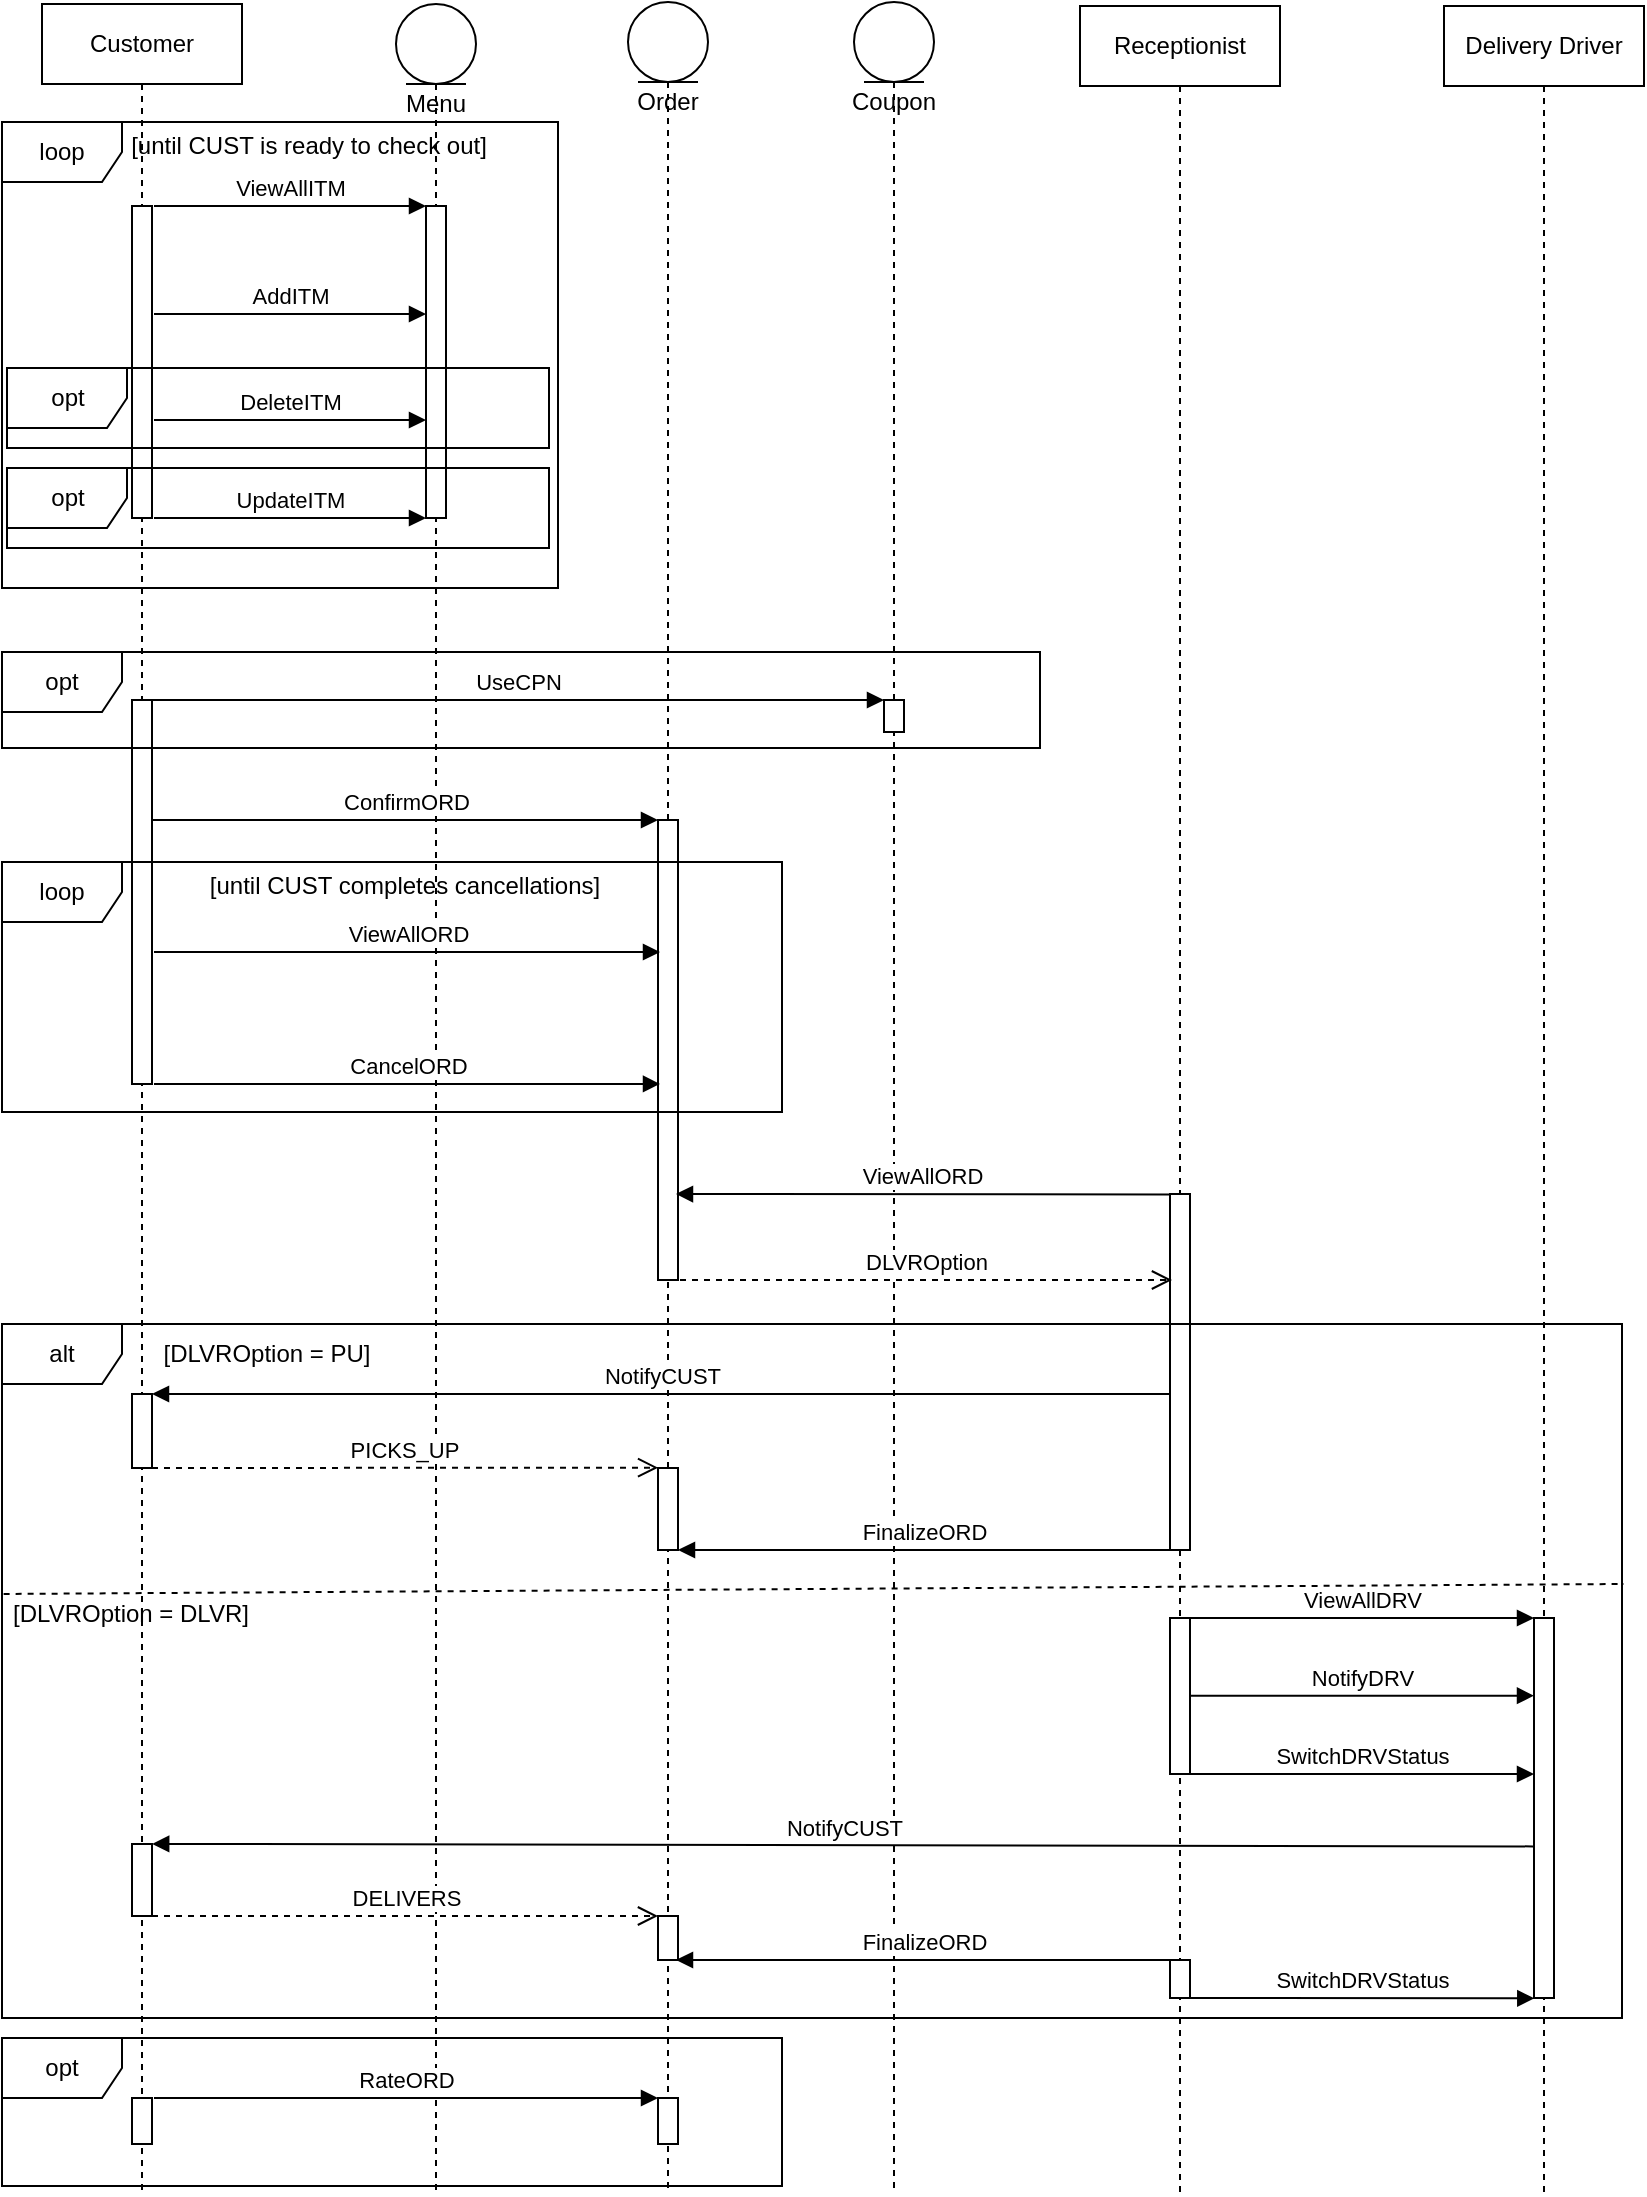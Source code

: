 <mxfile version="17.2.5" type="github">
  <diagram id="kgpKYQtTHZ0yAKxKKP6v" name="Page-1">
    <mxGraphModel dx="2022" dy="747" grid="0" gridSize="10" guides="1" tooltips="1" connect="1" arrows="1" fold="1" page="1" pageScale="1" pageWidth="850" pageHeight="1100" math="0" shadow="0">
      <root>
        <mxCell id="0" />
        <mxCell id="1" parent="0" />
        <mxCell id="ydbiIihksrAPeCNRWMHY-1" value="Customer" style="shape=umlLifeline;perimeter=lifelinePerimeter;whiteSpace=wrap;html=1;container=1;collapsible=0;recursiveResize=0;outlineConnect=0;" vertex="1" parent="1">
          <mxGeometry x="25" y="5" width="100" height="1094" as="geometry" />
        </mxCell>
        <mxCell id="ydbiIihksrAPeCNRWMHY-10" value="" style="html=1;points=[];perimeter=orthogonalPerimeter;" vertex="1" parent="ydbiIihksrAPeCNRWMHY-1">
          <mxGeometry x="45" y="101" width="10" height="156" as="geometry" />
        </mxCell>
        <mxCell id="ydbiIihksrAPeCNRWMHY-21" value="" style="html=1;points=[];perimeter=orthogonalPerimeter;" vertex="1" parent="ydbiIihksrAPeCNRWMHY-1">
          <mxGeometry x="45" y="348" width="10" height="192" as="geometry" />
        </mxCell>
        <mxCell id="ydbiIihksrAPeCNRWMHY-2" value="Receptionist" style="shape=umlLifeline;perimeter=lifelinePerimeter;whiteSpace=wrap;html=1;container=1;collapsible=0;recursiveResize=0;outlineConnect=0;" vertex="1" parent="1">
          <mxGeometry x="544" y="6" width="100" height="1094" as="geometry" />
        </mxCell>
        <mxCell id="ydbiIihksrAPeCNRWMHY-37" value="" style="html=1;points=[];perimeter=orthogonalPerimeter;" vertex="1" parent="ydbiIihksrAPeCNRWMHY-2">
          <mxGeometry x="45" y="594" width="10" height="178" as="geometry" />
        </mxCell>
        <mxCell id="ydbiIihksrAPeCNRWMHY-77" value="" style="html=1;points=[];perimeter=orthogonalPerimeter;" vertex="1" parent="ydbiIihksrAPeCNRWMHY-2">
          <mxGeometry x="45" y="977" width="10" height="19" as="geometry" />
        </mxCell>
        <mxCell id="ydbiIihksrAPeCNRWMHY-80" value="SwitchDRVStatus" style="html=1;verticalAlign=bottom;endArrow=block;rounded=0;entryX=0.014;entryY=1.009;entryDx=0;entryDy=0;entryPerimeter=0;" edge="1" parent="ydbiIihksrAPeCNRWMHY-2">
          <mxGeometry width="80" relative="1" as="geometry">
            <mxPoint x="55" y="996" as="sourcePoint" />
            <mxPoint x="227.14" y="996.171" as="targetPoint" />
          </mxGeometry>
        </mxCell>
        <mxCell id="ydbiIihksrAPeCNRWMHY-3" value="Delivery Driver" style="shape=umlLifeline;perimeter=lifelinePerimeter;whiteSpace=wrap;html=1;container=1;collapsible=0;recursiveResize=0;outlineConnect=0;" vertex="1" parent="1">
          <mxGeometry x="726" y="6" width="100" height="1093" as="geometry" />
        </mxCell>
        <mxCell id="ydbiIihksrAPeCNRWMHY-5" value="Menu" style="shape=umlLifeline;participant=umlEntity;perimeter=lifelinePerimeter;whiteSpace=wrap;html=1;container=1;collapsible=0;recursiveResize=0;verticalAlign=top;spacingTop=36;outlineConnect=0;" vertex="1" parent="1">
          <mxGeometry x="202" y="5" width="40" height="1094" as="geometry" />
        </mxCell>
        <mxCell id="ydbiIihksrAPeCNRWMHY-12" value="" style="html=1;points=[];perimeter=orthogonalPerimeter;" vertex="1" parent="ydbiIihksrAPeCNRWMHY-5">
          <mxGeometry x="15" y="101" width="10" height="156" as="geometry" />
        </mxCell>
        <mxCell id="ydbiIihksrAPeCNRWMHY-6" value="Coupon" style="shape=umlLifeline;participant=umlEntity;perimeter=lifelinePerimeter;whiteSpace=wrap;html=1;container=1;collapsible=0;recursiveResize=0;verticalAlign=top;spacingTop=36;outlineConnect=0;" vertex="1" parent="1">
          <mxGeometry x="431" y="4" width="40" height="1096" as="geometry" />
        </mxCell>
        <mxCell id="ydbiIihksrAPeCNRWMHY-22" value="" style="html=1;points=[];perimeter=orthogonalPerimeter;" vertex="1" parent="ydbiIihksrAPeCNRWMHY-6">
          <mxGeometry x="15" y="349" width="10" height="16" as="geometry" />
        </mxCell>
        <mxCell id="ydbiIihksrAPeCNRWMHY-7" value="Order" style="shape=umlLifeline;participant=umlEntity;perimeter=lifelinePerimeter;whiteSpace=wrap;html=1;container=1;collapsible=0;recursiveResize=0;verticalAlign=top;spacingTop=36;outlineConnect=0;" vertex="1" parent="1">
          <mxGeometry x="318" y="4" width="40" height="1096" as="geometry" />
        </mxCell>
        <mxCell id="ydbiIihksrAPeCNRWMHY-24" value="" style="html=1;points=[];perimeter=orthogonalPerimeter;" vertex="1" parent="ydbiIihksrAPeCNRWMHY-7">
          <mxGeometry x="15" y="409" width="10" height="230" as="geometry" />
        </mxCell>
        <mxCell id="ydbiIihksrAPeCNRWMHY-53" value="" style="html=1;points=[];perimeter=orthogonalPerimeter;" vertex="1" parent="ydbiIihksrAPeCNRWMHY-7">
          <mxGeometry x="15" y="733" width="10" height="41" as="geometry" />
        </mxCell>
        <mxCell id="ydbiIihksrAPeCNRWMHY-69" value="" style="html=1;points=[];perimeter=orthogonalPerimeter;" vertex="1" parent="ydbiIihksrAPeCNRWMHY-7">
          <mxGeometry x="15" y="957" width="10" height="22" as="geometry" />
        </mxCell>
        <mxCell id="ydbiIihksrAPeCNRWMHY-11" value="ViewAllITM" style="html=1;verticalAlign=bottom;endArrow=block;rounded=0;" edge="1" parent="1">
          <mxGeometry width="80" relative="1" as="geometry">
            <mxPoint x="81" y="106" as="sourcePoint" />
            <mxPoint x="217" y="106" as="targetPoint" />
          </mxGeometry>
        </mxCell>
        <mxCell id="ydbiIihksrAPeCNRWMHY-13" value="loop" style="shape=umlFrame;whiteSpace=wrap;html=1;" vertex="1" parent="1">
          <mxGeometry x="5" y="64" width="278" height="233" as="geometry" />
        </mxCell>
        <mxCell id="ydbiIihksrAPeCNRWMHY-14" value="AddITM" style="html=1;verticalAlign=bottom;endArrow=block;rounded=0;" edge="1" parent="1">
          <mxGeometry width="80" relative="1" as="geometry">
            <mxPoint x="81" y="160" as="sourcePoint" />
            <mxPoint x="217" y="160" as="targetPoint" />
          </mxGeometry>
        </mxCell>
        <mxCell id="ydbiIihksrAPeCNRWMHY-15" value="DeleteITM" style="html=1;verticalAlign=bottom;endArrow=block;rounded=0;" edge="1" parent="1">
          <mxGeometry width="80" relative="1" as="geometry">
            <mxPoint x="81" y="213" as="sourcePoint" />
            <mxPoint x="217" y="213" as="targetPoint" />
          </mxGeometry>
        </mxCell>
        <mxCell id="ydbiIihksrAPeCNRWMHY-16" value="UpdateITM" style="html=1;verticalAlign=bottom;endArrow=block;rounded=0;" edge="1" parent="1">
          <mxGeometry width="80" relative="1" as="geometry">
            <mxPoint x="81" y="262" as="sourcePoint" />
            <mxPoint x="217" y="262" as="targetPoint" />
          </mxGeometry>
        </mxCell>
        <mxCell id="ydbiIihksrAPeCNRWMHY-17" value="opt" style="shape=umlFrame;whiteSpace=wrap;html=1;" vertex="1" parent="1">
          <mxGeometry x="7.5" y="187" width="271" height="40" as="geometry" />
        </mxCell>
        <mxCell id="ydbiIihksrAPeCNRWMHY-18" value="opt" style="shape=umlFrame;whiteSpace=wrap;html=1;" vertex="1" parent="1">
          <mxGeometry x="7.5" y="237" width="271" height="40" as="geometry" />
        </mxCell>
        <mxCell id="ydbiIihksrAPeCNRWMHY-19" value="UseCPN" style="html=1;verticalAlign=bottom;endArrow=block;rounded=0;" edge="1" parent="1">
          <mxGeometry width="80" relative="1" as="geometry">
            <mxPoint x="80" y="353" as="sourcePoint" />
            <mxPoint x="446" y="353" as="targetPoint" />
          </mxGeometry>
        </mxCell>
        <mxCell id="ydbiIihksrAPeCNRWMHY-23" value="opt" style="shape=umlFrame;whiteSpace=wrap;html=1;" vertex="1" parent="1">
          <mxGeometry x="5" y="329" width="519" height="48" as="geometry" />
        </mxCell>
        <mxCell id="ydbiIihksrAPeCNRWMHY-25" value="ConfirmORD" style="html=1;verticalAlign=bottom;endArrow=block;rounded=0;" edge="1" parent="1">
          <mxGeometry width="80" relative="1" as="geometry">
            <mxPoint x="80" y="413" as="sourcePoint" />
            <mxPoint x="333" y="413" as="targetPoint" />
          </mxGeometry>
        </mxCell>
        <mxCell id="ydbiIihksrAPeCNRWMHY-26" value="CancelORD" style="html=1;verticalAlign=bottom;endArrow=block;rounded=0;" edge="1" parent="1">
          <mxGeometry width="80" relative="1" as="geometry">
            <mxPoint x="81" y="544.97" as="sourcePoint" />
            <mxPoint x="334" y="544.97" as="targetPoint" />
          </mxGeometry>
        </mxCell>
        <mxCell id="ydbiIihksrAPeCNRWMHY-27" value="ViewAllORD" style="html=1;verticalAlign=bottom;endArrow=block;rounded=0;" edge="1" parent="1">
          <mxGeometry width="80" relative="1" as="geometry">
            <mxPoint x="81" y="479" as="sourcePoint" />
            <mxPoint x="334" y="479" as="targetPoint" />
          </mxGeometry>
        </mxCell>
        <mxCell id="ydbiIihksrAPeCNRWMHY-30" value="[until CUST is ready to check out]" style="text;html=1;resizable=0;autosize=1;align=center;verticalAlign=middle;points=[];fillColor=none;strokeColor=none;rounded=0;" vertex="1" parent="1">
          <mxGeometry x="64" y="67" width="188" height="18" as="geometry" />
        </mxCell>
        <mxCell id="ydbiIihksrAPeCNRWMHY-35" value="loop" style="shape=umlFrame;whiteSpace=wrap;html=1;" vertex="1" parent="1">
          <mxGeometry x="5" y="434" width="390" height="125" as="geometry" />
        </mxCell>
        <mxCell id="ydbiIihksrAPeCNRWMHY-36" value="[until CUST completes cancellations]" style="text;html=1;resizable=0;autosize=1;align=center;verticalAlign=middle;points=[];fillColor=none;strokeColor=none;rounded=0;" vertex="1" parent="1">
          <mxGeometry x="103" y="437" width="205" height="18" as="geometry" />
        </mxCell>
        <mxCell id="ydbiIihksrAPeCNRWMHY-38" value="ViewAllORD" style="html=1;verticalAlign=bottom;endArrow=block;rounded=0;exitX=-0.15;exitY=0.012;exitDx=0;exitDy=0;exitPerimeter=0;" edge="1" parent="1">
          <mxGeometry width="80" relative="1" as="geometry">
            <mxPoint x="588.5" y="600.244" as="sourcePoint" />
            <mxPoint x="342" y="600" as="targetPoint" />
          </mxGeometry>
        </mxCell>
        <mxCell id="ydbiIihksrAPeCNRWMHY-39" value="DLVROption" style="html=1;verticalAlign=bottom;endArrow=open;dashed=1;endSize=8;rounded=0;" edge="1" parent="1">
          <mxGeometry relative="1" as="geometry">
            <mxPoint x="344" y="643" as="sourcePoint" />
            <mxPoint x="590" y="643" as="targetPoint" />
          </mxGeometry>
        </mxCell>
        <mxCell id="ydbiIihksrAPeCNRWMHY-42" value="" style="html=1;points=[];perimeter=orthogonalPerimeter;" vertex="1" parent="1">
          <mxGeometry x="70" y="1052" width="10" height="23" as="geometry" />
        </mxCell>
        <mxCell id="ydbiIihksrAPeCNRWMHY-44" value="" style="html=1;points=[];perimeter=orthogonalPerimeter;" vertex="1" parent="1">
          <mxGeometry x="333" y="1052" width="10" height="23" as="geometry" />
        </mxCell>
        <mxCell id="ydbiIihksrAPeCNRWMHY-45" value="RateORD" style="html=1;verticalAlign=bottom;endArrow=block;rounded=0;" edge="1" parent="1">
          <mxGeometry width="80" relative="1" as="geometry">
            <mxPoint x="81" y="1052" as="sourcePoint" />
            <mxPoint x="333" y="1052" as="targetPoint" />
          </mxGeometry>
        </mxCell>
        <mxCell id="ydbiIihksrAPeCNRWMHY-48" value="" style="html=1;points=[];perimeter=orthogonalPerimeter;" vertex="1" parent="1">
          <mxGeometry x="70" y="700" width="10" height="37" as="geometry" />
        </mxCell>
        <mxCell id="ydbiIihksrAPeCNRWMHY-50" value="NotifyCUST" style="html=1;verticalAlign=bottom;endArrow=block;rounded=0;" edge="1" parent="1">
          <mxGeometry width="80" relative="1" as="geometry">
            <mxPoint x="589" y="700" as="sourcePoint" />
            <mxPoint x="80" y="700" as="targetPoint" />
          </mxGeometry>
        </mxCell>
        <mxCell id="ydbiIihksrAPeCNRWMHY-56" value="PICKS_UP" style="html=1;verticalAlign=bottom;endArrow=open;dashed=1;endSize=8;rounded=0;entryX=0.006;entryY=-0.004;entryDx=0;entryDy=0;entryPerimeter=0;" edge="1" parent="1" target="ydbiIihksrAPeCNRWMHY-53">
          <mxGeometry relative="1" as="geometry">
            <mxPoint x="80" y="737" as="sourcePoint" />
            <mxPoint x="332" y="737" as="targetPoint" />
          </mxGeometry>
        </mxCell>
        <mxCell id="ydbiIihksrAPeCNRWMHY-57" value="FinalizeORD" style="html=1;verticalAlign=bottom;endArrow=block;rounded=0;" edge="1" parent="1">
          <mxGeometry width="80" relative="1" as="geometry">
            <mxPoint x="589" y="778" as="sourcePoint" />
            <mxPoint x="343" y="778" as="targetPoint" />
          </mxGeometry>
        </mxCell>
        <mxCell id="ydbiIihksrAPeCNRWMHY-62" value="" style="html=1;points=[];perimeter=orthogonalPerimeter;" vertex="1" parent="1">
          <mxGeometry x="589" y="812" width="10" height="78" as="geometry" />
        </mxCell>
        <mxCell id="ydbiIihksrAPeCNRWMHY-63" value="" style="html=1;points=[];perimeter=orthogonalPerimeter;" vertex="1" parent="1">
          <mxGeometry x="771" y="812" width="10" height="190" as="geometry" />
        </mxCell>
        <mxCell id="ydbiIihksrAPeCNRWMHY-64" value="ViewAllDRV" style="html=1;verticalAlign=bottom;endArrow=block;rounded=0;" edge="1" parent="1" target="ydbiIihksrAPeCNRWMHY-63">
          <mxGeometry width="80" relative="1" as="geometry">
            <mxPoint x="599" y="812" as="sourcePoint" />
            <mxPoint x="679" y="812" as="targetPoint" />
          </mxGeometry>
        </mxCell>
        <mxCell id="ydbiIihksrAPeCNRWMHY-65" value="SwitchDRVStatus" style="html=1;verticalAlign=bottom;endArrow=block;rounded=0;" edge="1" parent="1">
          <mxGeometry width="80" relative="1" as="geometry">
            <mxPoint x="599" y="890" as="sourcePoint" />
            <mxPoint x="771" y="890" as="targetPoint" />
          </mxGeometry>
        </mxCell>
        <mxCell id="ydbiIihksrAPeCNRWMHY-66" value="NotifyDRV" style="html=1;verticalAlign=bottom;endArrow=block;rounded=0;" edge="1" parent="1">
          <mxGeometry width="80" relative="1" as="geometry">
            <mxPoint x="599" y="850.85" as="sourcePoint" />
            <mxPoint x="771" y="850.85" as="targetPoint" />
          </mxGeometry>
        </mxCell>
        <mxCell id="ydbiIihksrAPeCNRWMHY-67" value="NotifyCUST" style="html=1;verticalAlign=bottom;endArrow=block;rounded=0;exitX=-0.15;exitY=0.012;exitDx=0;exitDy=0;exitPerimeter=0;entryX=1.01;entryY=-0.001;entryDx=0;entryDy=0;entryPerimeter=0;" edge="1" parent="1" target="ydbiIihksrAPeCNRWMHY-68">
          <mxGeometry width="80" relative="1" as="geometry">
            <mxPoint x="770.5" y="926.194" as="sourcePoint" />
            <mxPoint x="81" y="925" as="targetPoint" />
          </mxGeometry>
        </mxCell>
        <mxCell id="ydbiIihksrAPeCNRWMHY-68" value="" style="html=1;points=[];perimeter=orthogonalPerimeter;" vertex="1" parent="1">
          <mxGeometry x="70" y="925" width="10" height="36" as="geometry" />
        </mxCell>
        <mxCell id="ydbiIihksrAPeCNRWMHY-72" value="DELIVERS" style="html=1;verticalAlign=bottom;endArrow=open;dashed=1;endSize=8;rounded=0;" edge="1" parent="1">
          <mxGeometry relative="1" as="geometry">
            <mxPoint x="80" y="961" as="sourcePoint" />
            <mxPoint x="333" y="961" as="targetPoint" />
          </mxGeometry>
        </mxCell>
        <mxCell id="ydbiIihksrAPeCNRWMHY-78" value="FinalizeORD" style="html=1;verticalAlign=bottom;endArrow=block;rounded=0;" edge="1" parent="1">
          <mxGeometry width="80" relative="1" as="geometry">
            <mxPoint x="589" y="983" as="sourcePoint" />
            <mxPoint x="342" y="983" as="targetPoint" />
          </mxGeometry>
        </mxCell>
        <mxCell id="ydbiIihksrAPeCNRWMHY-86" value="opt" style="shape=umlFrame;whiteSpace=wrap;html=1;" vertex="1" parent="1">
          <mxGeometry x="5" y="1022" width="390" height="74" as="geometry" />
        </mxCell>
        <mxCell id="ydbiIihksrAPeCNRWMHY-87" value="alt" style="shape=umlFrame;whiteSpace=wrap;html=1;" vertex="1" parent="1">
          <mxGeometry x="5" y="665" width="810" height="347" as="geometry" />
        </mxCell>
        <mxCell id="ydbiIihksrAPeCNRWMHY-88" value="[DLVROption = PU]" style="text;html=1;resizable=0;autosize=1;align=center;verticalAlign=middle;points=[];fillColor=none;strokeColor=none;rounded=0;" vertex="1" parent="1">
          <mxGeometry x="80" y="671" width="114" height="18" as="geometry" />
        </mxCell>
        <mxCell id="ydbiIihksrAPeCNRWMHY-89" value="" style="endArrow=none;dashed=1;html=1;rounded=0;exitX=0.001;exitY=0.389;exitDx=0;exitDy=0;exitPerimeter=0;" edge="1" parent="1" source="ydbiIihksrAPeCNRWMHY-87">
          <mxGeometry width="50" height="50" relative="1" as="geometry">
            <mxPoint x="348" y="843" as="sourcePoint" />
            <mxPoint x="816" y="795" as="targetPoint" />
          </mxGeometry>
        </mxCell>
        <mxCell id="ydbiIihksrAPeCNRWMHY-90" value="[DLVROption = DLVR]" style="text;html=1;resizable=0;autosize=1;align=center;verticalAlign=middle;points=[];fillColor=none;strokeColor=none;rounded=0;" vertex="1" parent="1">
          <mxGeometry x="5" y="801" width="128" height="18" as="geometry" />
        </mxCell>
      </root>
    </mxGraphModel>
  </diagram>
</mxfile>
